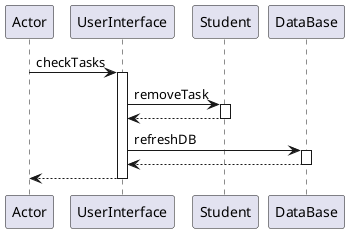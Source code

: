 @startuml
participant Actor
Actor -> UserInterface : checkTasks
activate UserInterface
UserInterface -> Student : removeTask
activate Student
Student --> UserInterface
deactivate Student
UserInterface -> DataBase : refreshDB
activate DataBase
DataBase --> UserInterface
deactivate DataBase
return
@enduml